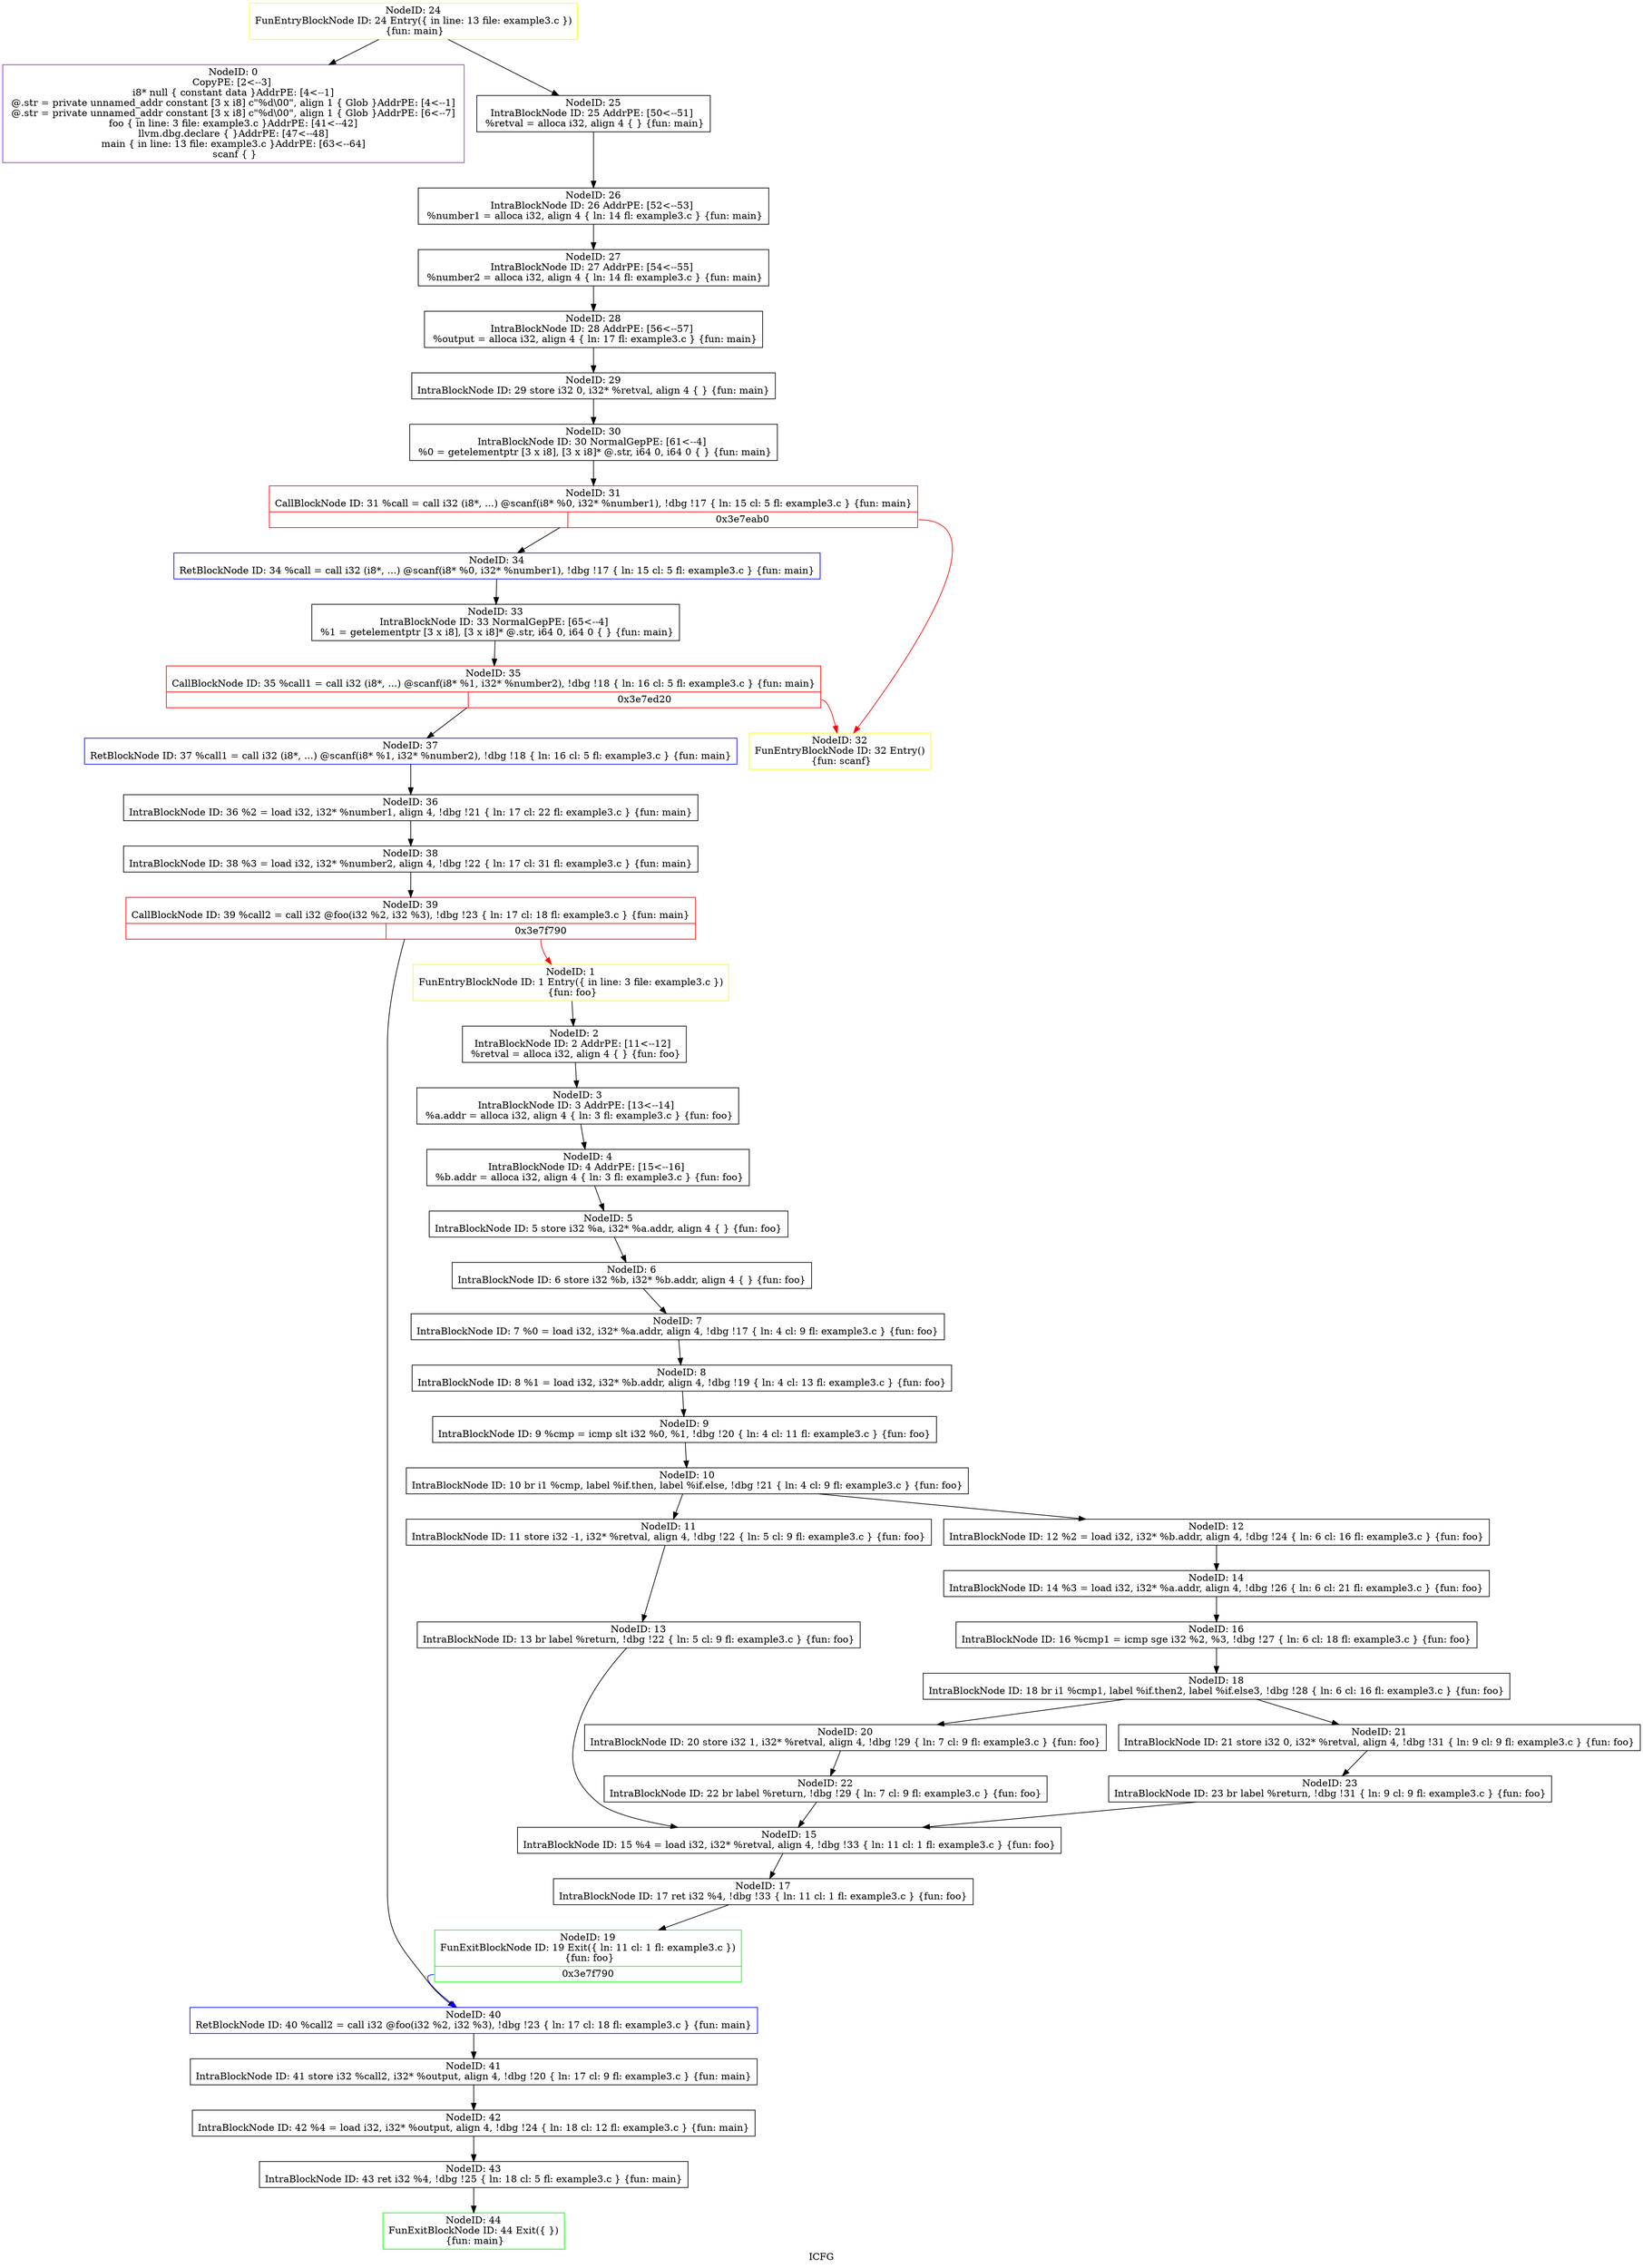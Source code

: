 digraph "ICFG" {
	label="ICFG";

	Node0x3e94ef0 [shape=record,color=green,label="{NodeID: 44\nFunExitBlockNode ID: 44 Exit(\{  \})\n \{fun: main\}}"];
	Node0x3e94d30 [shape=record,color=black,label="{NodeID: 43\nIntraBlockNode ID: 43      ret i32 %4, !dbg !25 \{ ln: 18  cl: 5  fl: example3.c \}    \{fun: main\}}"];
	Node0x3e94d30 -> Node0x3e94ef0[style=solid];
	Node0x3e94b70 [shape=record,color=black,label="{NodeID: 42\nIntraBlockNode ID: 42      %4 = load i32, i32* %output, align 4, !dbg !24 \{ ln: 18  cl: 12  fl: example3.c \}    \{fun: main\}}"];
	Node0x3e94b70 -> Node0x3e94d30[style=solid];
	Node0x3e94910 [shape=record,color=black,label="{NodeID: 41\nIntraBlockNode ID: 41      store i32 %call2, i32* %output, align 4, !dbg !20 \{ ln: 17  cl: 9  fl: example3.c \}    \{fun: main\}}"];
	Node0x3e94910 -> Node0x3e94b70[style=solid];
	Node0x3e946b0 [shape=record,color=blue,label="{NodeID: 40\nRetBlockNode ID: 40   %call2 = call i32 @foo(i32 %2, i32 %3), !dbg !23 \{ ln: 17  cl: 18  fl: example3.c \} \{fun: main\}}"];
	Node0x3e946b0 -> Node0x3e94910[style=solid];
	Node0x3e80f70 [shape=record,color=red,label="{NodeID: 39\nCallBlockNode ID: 39   %call2 = call i32 @foo(i32 %2, i32 %3), !dbg !23 \{ ln: 17  cl: 18  fl: example3.c \} \{fun: main\}|{|<s1>0x3e7f790}}"];
	Node0x3e80f70 -> Node0x3e946b0[style=solid];
	Node0x3e80f70:s1 -> Node0x3e8fd60[style=solid,color=red];
	Node0x3e94220 [shape=record,color=black,label="{NodeID: 38\nIntraBlockNode ID: 38      %3 = load i32, i32* %number2, align 4, !dbg !22 \{ ln: 17  cl: 31  fl: example3.c \}    \{fun: main\}}"];
	Node0x3e94220 -> Node0x3e80f70[style=solid];
	Node0x3e93fb0 [shape=record,color=blue,label="{NodeID: 37\nRetBlockNode ID: 37   %call1 = call i32 (i8*, ...) @scanf(i8* %1, i32* %number2), !dbg !18 \{ ln: 16  cl: 5  fl: example3.c \} \{fun: main\}}"];
	Node0x3e93fb0 -> Node0x3e93e90[style=solid];
	Node0x3e93e90 [shape=record,color=black,label="{NodeID: 36\nIntraBlockNode ID: 36      %2 = load i32, i32* %number1, align 4, !dbg !21 \{ ln: 17  cl: 22  fl: example3.c \}    \{fun: main\}}"];
	Node0x3e93e90 -> Node0x3e94220[style=solid];
	Node0x3e81380 [shape=record,color=red,label="{NodeID: 35\nCallBlockNode ID: 35   %call1 = call i32 (i8*, ...) @scanf(i8* %1, i32* %number2), !dbg !18 \{ ln: 16  cl: 5  fl: example3.c \} \{fun: main\}|{|<s1>0x3e7ed20}}"];
	Node0x3e81380 -> Node0x3e93fb0[style=solid];
	Node0x3e81380:s1 -> Node0x3e93670[style=solid,color=red];
	Node0x3e93a20 [shape=record,color=blue,label="{NodeID: 34\nRetBlockNode ID: 34   %call = call i32 (i8*, ...) @scanf(i8* %0, i32* %number1), !dbg !17 \{ ln: 15  cl: 5  fl: example3.c \} \{fun: main\}}"];
	Node0x3e93a20 -> Node0x3e93900[style=solid];
	Node0x3e93900 [shape=record,color=black,label="{NodeID: 33\nIntraBlockNode ID: 33   NormalGepPE: [65\<--4]  \n   %1 = getelementptr [3 x i8], [3 x i8]* @.str, i64 0, i64 0 \{  \} \{fun: main\}}"];
	Node0x3e93900 -> Node0x3e81380[style=solid];
	Node0x3e93670 [shape=record,color=yellow,label="{NodeID: 32\nFunEntryBlockNode ID: 32 Entry()\n \{fun: scanf\}}"];
	Node0x3e809f0 [shape=record,color=red,label="{NodeID: 31\nCallBlockNode ID: 31   %call = call i32 (i8*, ...) @scanf(i8* %0, i32* %number1), !dbg !17 \{ ln: 15  cl: 5  fl: example3.c \} \{fun: main\}|{|<s1>0x3e7eab0}}"];
	Node0x3e809f0 -> Node0x3e93a20[style=solid];
	Node0x3e809f0:s1 -> Node0x3e93670[style=solid,color=red];
	Node0x3e93450 [shape=record,color=black,label="{NodeID: 30\nIntraBlockNode ID: 30   NormalGepPE: [61\<--4]  \n   %0 = getelementptr [3 x i8], [3 x i8]* @.str, i64 0, i64 0 \{  \} \{fun: main\}}"];
	Node0x3e93450 -> Node0x3e809f0[style=solid];
	Node0x3e930b0 [shape=record,color=black,label="{NodeID: 29\nIntraBlockNode ID: 29      store i32 0, i32* %retval, align 4 \{  \}    \{fun: main\}}"];
	Node0x3e930b0 -> Node0x3e93450[style=solid];
	Node0x3e90d80 [shape=record,color=black,label="{NodeID: 12\nIntraBlockNode ID: 12      %2 = load i32, i32* %b.addr, align 4, !dbg !24 \{ ln: 6  cl: 16  fl: example3.c \}    \{fun: foo\}}"];
	Node0x3e90d80 -> Node0x3e91230[style=solid];
	Node0x3e90bc0 [shape=record,color=black,label="{NodeID: 11\nIntraBlockNode ID: 11      store i32 -1, i32* %retval, align 4, !dbg !22 \{ ln: 5  cl: 9  fl: example3.c \}    \{fun: foo\}}"];
	Node0x3e90bc0 -> Node0x3e90f60[style=solid];
	Node0x3e909c0 [shape=record,color=black,label="{NodeID: 10\nIntraBlockNode ID: 10      br i1 %cmp, label %if.then, label %if.else, !dbg !21 \{ ln: 4  cl: 9  fl: example3.c \}    \{fun: foo\}}"];
	Node0x3e909c0 -> Node0x3e90bc0[style=solid];
	Node0x3e909c0 -> Node0x3e90d80[style=solid];
	Node0x3e907e0 [shape=record,color=black,label="{NodeID: 9\nIntraBlockNode ID: 9      %cmp = icmp slt i32 %0, %1, !dbg !20 \{ ln: 4  cl: 11  fl: example3.c \}    \{fun: foo\}}"];
	Node0x3e907e0 -> Node0x3e909c0[style=solid];
	Node0x3e90690 [shape=record,color=black,label="{NodeID: 8\nIntraBlockNode ID: 8      %1 = load i32, i32* %b.addr, align 4, !dbg !19 \{ ln: 4  cl: 13  fl: example3.c \}    \{fun: foo\}}"];
	Node0x3e90690 -> Node0x3e907e0[style=solid];
	Node0x3e90570 [shape=record,color=black,label="{NodeID: 7\nIntraBlockNode ID: 7      %0 = load i32, i32* %a.addr, align 4, !dbg !17 \{ ln: 4  cl: 9  fl: example3.c \}    \{fun: foo\}}"];
	Node0x3e90570 -> Node0x3e90690[style=solid];
	Node0x3e90450 [shape=record,color=black,label="{NodeID: 6\nIntraBlockNode ID: 6      store i32 %b, i32* %b.addr, align 4 \{  \}    \{fun: foo\}}"];
	Node0x3e90450 -> Node0x3e90570[style=solid];
	Node0x3e90330 [shape=record,color=black,label="{NodeID: 5\nIntraBlockNode ID: 5      store i32 %a, i32* %a.addr, align 4 \{  \}    \{fun: foo\}}"];
	Node0x3e90330 -> Node0x3e90450[style=solid];
	Node0x3e90210 [shape=record,color=black,label="{NodeID: 4\nIntraBlockNode ID: 4   AddrPE: [15\<--16]  \n   %b.addr = alloca i32, align 4 \{ ln: 3 fl: example3.c \} \{fun: foo\}}"];
	Node0x3e90210 -> Node0x3e90330[style=solid];
	Node0x3e900f0 [shape=record,color=black,label="{NodeID: 3\nIntraBlockNode ID: 3   AddrPE: [13\<--14]  \n   %a.addr = alloca i32, align 4 \{ ln: 3 fl: example3.c \} \{fun: foo\}}"];
	Node0x3e900f0 -> Node0x3e90210[style=solid];
	Node0x3e8fec0 [shape=record,color=black,label="{NodeID: 2\nIntraBlockNode ID: 2   AddrPE: [11\<--12]  \n   %retval = alloca i32, align 4 \{  \} \{fun: foo\}}"];
	Node0x3e8fec0 -> Node0x3e900f0[style=solid];
	Node0x3e8fd60 [shape=record,color=yellow,label="{NodeID: 1\nFunEntryBlockNode ID: 1 Entry(\{ in line: 3 file: example3.c \})\n \{fun: foo\}}"];
	Node0x3e8fd60 -> Node0x3e8fec0[style=solid];
	Node0x3e808e0 [shape=record,color=purple,label="{NodeID: 0\nCopyPE: [2\<--3]  \n i8* null \{ constant data \}AddrPE: [4\<--1]  \n @.str = private unnamed_addr constant [3 x i8] c\"%d\\00\", align 1 \{ Glob  \}AddrPE: [4\<--1]  \n @.str = private unnamed_addr constant [3 x i8] c\"%d\\00\", align 1 \{ Glob  \}AddrPE: [6\<--7]  \n foo \{ in line: 3 file: example3.c \}AddrPE: [41\<--42]  \n llvm.dbg.declare \{  \}AddrPE: [47\<--48]  \n main \{ in line: 13 file: example3.c \}AddrPE: [63\<--64]  \n scanf \{  \}}"];
	Node0x3e90f60 [shape=record,color=black,label="{NodeID: 13\nIntraBlockNode ID: 13      br label %return, !dbg !22 \{ ln: 5  cl: 9  fl: example3.c \}    \{fun: foo\}}"];
	Node0x3e90f60 -> Node0x3e91410[style=solid];
	Node0x3e91230 [shape=record,color=black,label="{NodeID: 14\nIntraBlockNode ID: 14      %3 = load i32, i32* %a.addr, align 4, !dbg !26 \{ ln: 6  cl: 21  fl: example3.c \}    \{fun: foo\}}"];
	Node0x3e91230 -> Node0x3e916e0[style=solid];
	Node0x3e91410 [shape=record,color=black,label="{NodeID: 15\nIntraBlockNode ID: 15      %4 = load i32, i32* %retval, align 4, !dbg !33 \{ ln: 11  cl: 1  fl: example3.c \}    \{fun: foo\}}"];
	Node0x3e91410 -> Node0x3e919b0[style=solid];
	Node0x3e916e0 [shape=record,color=black,label="{NodeID: 16\nIntraBlockNode ID: 16      %cmp1 = icmp sge i32 %2, %3, !dbg !27 \{ ln: 6  cl: 18  fl: example3.c \}    \{fun: foo\}}"];
	Node0x3e916e0 -> Node0x3e91b90[style=solid];
	Node0x3e919b0 [shape=record,color=black,label="{NodeID: 17\nIntraBlockNode ID: 17      ret i32 %4, !dbg !33 \{ ln: 11  cl: 1  fl: example3.c \}    \{fun: foo\}}"];
	Node0x3e919b0 -> Node0x3e91d70[style=solid];
	Node0x3e91b90 [shape=record,color=black,label="{NodeID: 18\nIntraBlockNode ID: 18      br i1 %cmp1, label %if.then2, label %if.else3, !dbg !28 \{ ln: 6  cl: 16  fl: example3.c \}    \{fun: foo\}}"];
	Node0x3e91b90 -> Node0x3e91f60[style=solid];
	Node0x3e91b90 -> Node0x3e92120[style=solid];
	Node0x3e91d70 [shape=record,color=green,label="{NodeID: 19\nFunExitBlockNode ID: 19 Exit(\{ ln: 11  cl: 1  fl: example3.c \})\n \{fun: foo\}|{<s0>0x3e7f790}}"];
	Node0x3e91d70:s0 -> Node0x3e946b0[style=solid,color=blue];
	Node0x3e91f60 [shape=record,color=black,label="{NodeID: 20\nIntraBlockNode ID: 20      store i32 1, i32* %retval, align 4, !dbg !29 \{ ln: 7  cl: 9  fl: example3.c \}    \{fun: foo\}}"];
	Node0x3e91f60 -> Node0x3e92300[style=solid];
	Node0x3e92120 [shape=record,color=black,label="{NodeID: 21\nIntraBlockNode ID: 21      store i32 0, i32* %retval, align 4, !dbg !31 \{ ln: 9  cl: 9  fl: example3.c \}    \{fun: foo\}}"];
	Node0x3e92120 -> Node0x3e924e0[style=solid];
	Node0x3e92300 [shape=record,color=black,label="{NodeID: 22\nIntraBlockNode ID: 22      br label %return, !dbg !29 \{ ln: 7  cl: 9  fl: example3.c \}    \{fun: foo\}}"];
	Node0x3e92300 -> Node0x3e91410[style=solid];
	Node0x3e924e0 [shape=record,color=black,label="{NodeID: 23\nIntraBlockNode ID: 23      br label %return, !dbg !31 \{ ln: 9  cl: 9  fl: example3.c \}    \{fun: foo\}}"];
	Node0x3e924e0 -> Node0x3e91410[style=solid];
	Node0x3e92880 [shape=record,color=yellow,label="{NodeID: 24\nFunEntryBlockNode ID: 24 Entry(\{ in line: 13 file: example3.c \})\n \{fun: main\}}"];
	Node0x3e92880 -> Node0x3e808e0[style=solid];
	Node0x3e92880 -> Node0x3e929b0[style=solid];
	Node0x3e929b0 [shape=record,color=black,label="{NodeID: 25\nIntraBlockNode ID: 25   AddrPE: [50\<--51]  \n   %retval = alloca i32, align 4 \{  \} \{fun: main\}}"];
	Node0x3e929b0 -> Node0x3e92b70[style=solid];
	Node0x3e92b70 [shape=record,color=black,label="{NodeID: 26\nIntraBlockNode ID: 26   AddrPE: [52\<--53]  \n   %number1 = alloca i32, align 4 \{ ln: 14 fl: example3.c \} \{fun: main\}}"];
	Node0x3e92b70 -> Node0x3e92d30[style=solid];
	Node0x3e92d30 [shape=record,color=black,label="{NodeID: 27\nIntraBlockNode ID: 27   AddrPE: [54\<--55]  \n   %number2 = alloca i32, align 4 \{ ln: 14 fl: example3.c \} \{fun: main\}}"];
	Node0x3e92d30 -> Node0x3e92ef0[style=solid];
	Node0x3e92ef0 [shape=record,color=black,label="{NodeID: 28\nIntraBlockNode ID: 28   AddrPE: [56\<--57]  \n   %output = alloca i32, align 4 \{ ln: 17 fl: example3.c \} \{fun: main\}}"];
	Node0x3e92ef0 -> Node0x3e930b0[style=solid];
}
